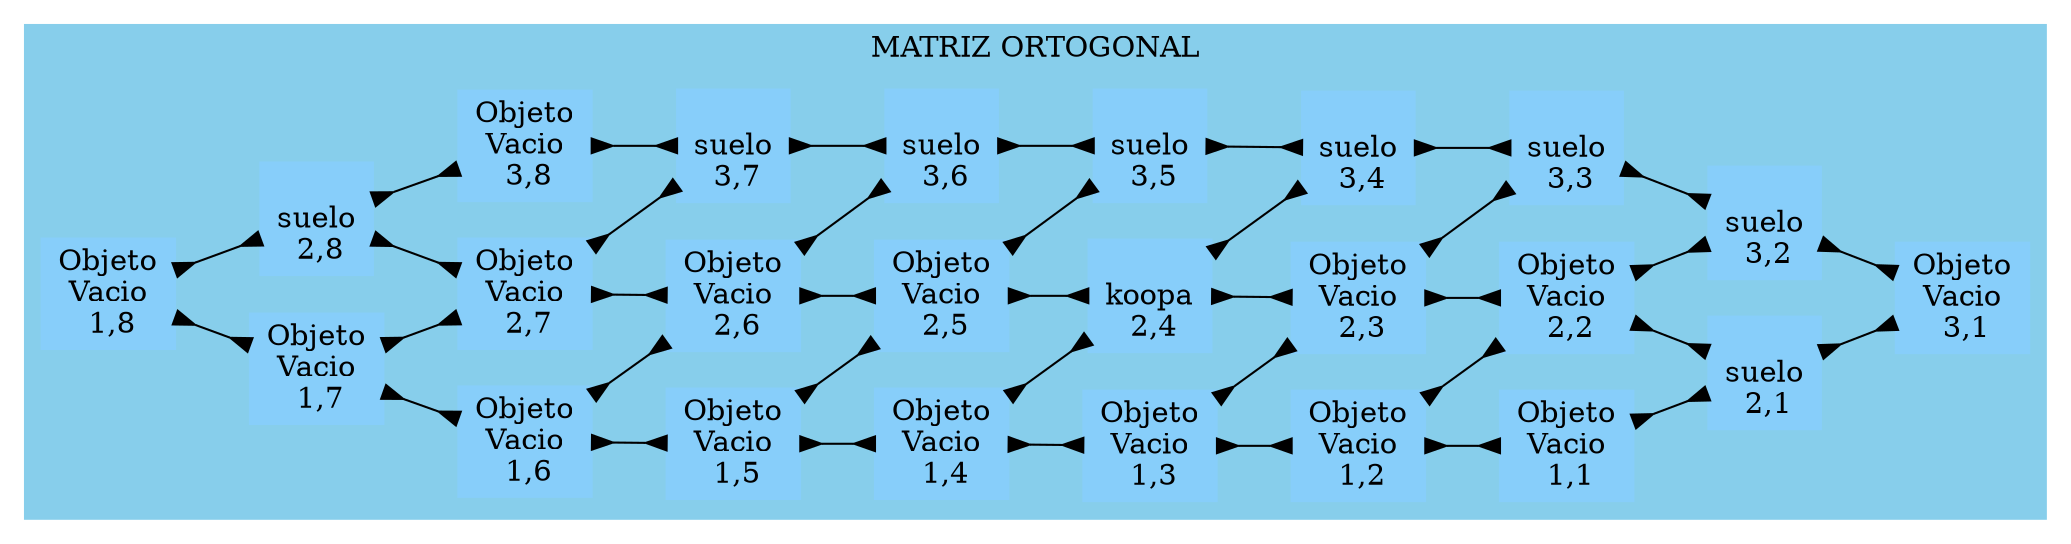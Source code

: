 digraph G{
rankdir=RL;
orientation=portrait;
subgraph cluster1{
node[shape=box,style=filled,color=lightskyblue];
style=filled;
color=skyblue;
edge[arrowhead=inv,arrowtail=inv,dir=both];
label="MATRIZ ORTOGONAL";
nodo11[label="Objeto
Vacio
 1,1"];
nodo11 -> nodo12;
nodo12[label="Objeto
Vacio
 1,2"];
nodo12 -> nodo13;
nodo13[label="Objeto
Vacio
 1,3"];
nodo13 -> nodo14;
nodo14[label="Objeto
Vacio
 1,4"];
nodo14 -> nodo15;
nodo15[label="Objeto
Vacio
 1,5"];
nodo15 -> nodo16;
nodo16[label="Objeto
Vacio
 1,6"];
nodo16 -> nodo17;
nodo17[label="Objeto
Vacio
 1,7"];
nodo17 -> nodo18;
nodo18[label="Objeto
Vacio
 1,8"];
nodo21[label="
suelo
 2,1"];
nodo21 -> nodo11;
nodo21 -> nodo22;
nodo22[label="Objeto
Vacio
 2,2"];
nodo22 -> nodo12;
nodo22 -> nodo23;
nodo23[label="Objeto
Vacio
 2,3"];
nodo23 -> nodo13;
nodo23 -> nodo24;
nodo24[label="
koopa
 2,4"];
nodo24 -> nodo14;
nodo24 -> nodo25;
nodo25[label="Objeto
Vacio
 2,5"];
nodo25 -> nodo15;
nodo25 -> nodo26;
nodo26[label="Objeto
Vacio
 2,6"];
nodo26 -> nodo16;
nodo26 -> nodo27;
nodo27[label="Objeto
Vacio
 2,7"];
nodo27 -> nodo17;
nodo27 -> nodo28;
nodo28[label="
suelo
 2,8"];
nodo28 -> nodo18;
nodo31[label="Objeto
Vacio
 3,1"];
nodo31 -> nodo21;
nodo31 -> nodo32;
nodo32[label="
suelo
 3,2"];
nodo32 -> nodo22;
nodo32 -> nodo33;
nodo33[label="
suelo
 3,3"];
nodo33 -> nodo23;
nodo33 -> nodo34;
nodo34[label="
suelo
 3,4"];
nodo34 -> nodo24;
nodo34 -> nodo35;
nodo35[label="
suelo
 3,5"];
nodo35 -> nodo25;
nodo35 -> nodo36;
nodo36[label="
suelo
 3,6"];
nodo36 -> nodo26;
nodo36 -> nodo37;
nodo37[label="
suelo
 3,7"];
nodo37 -> nodo27;
nodo37 -> nodo38;
nodo38[label="Objeto
Vacio
 3,8"];
nodo38 -> nodo28;
}
}
